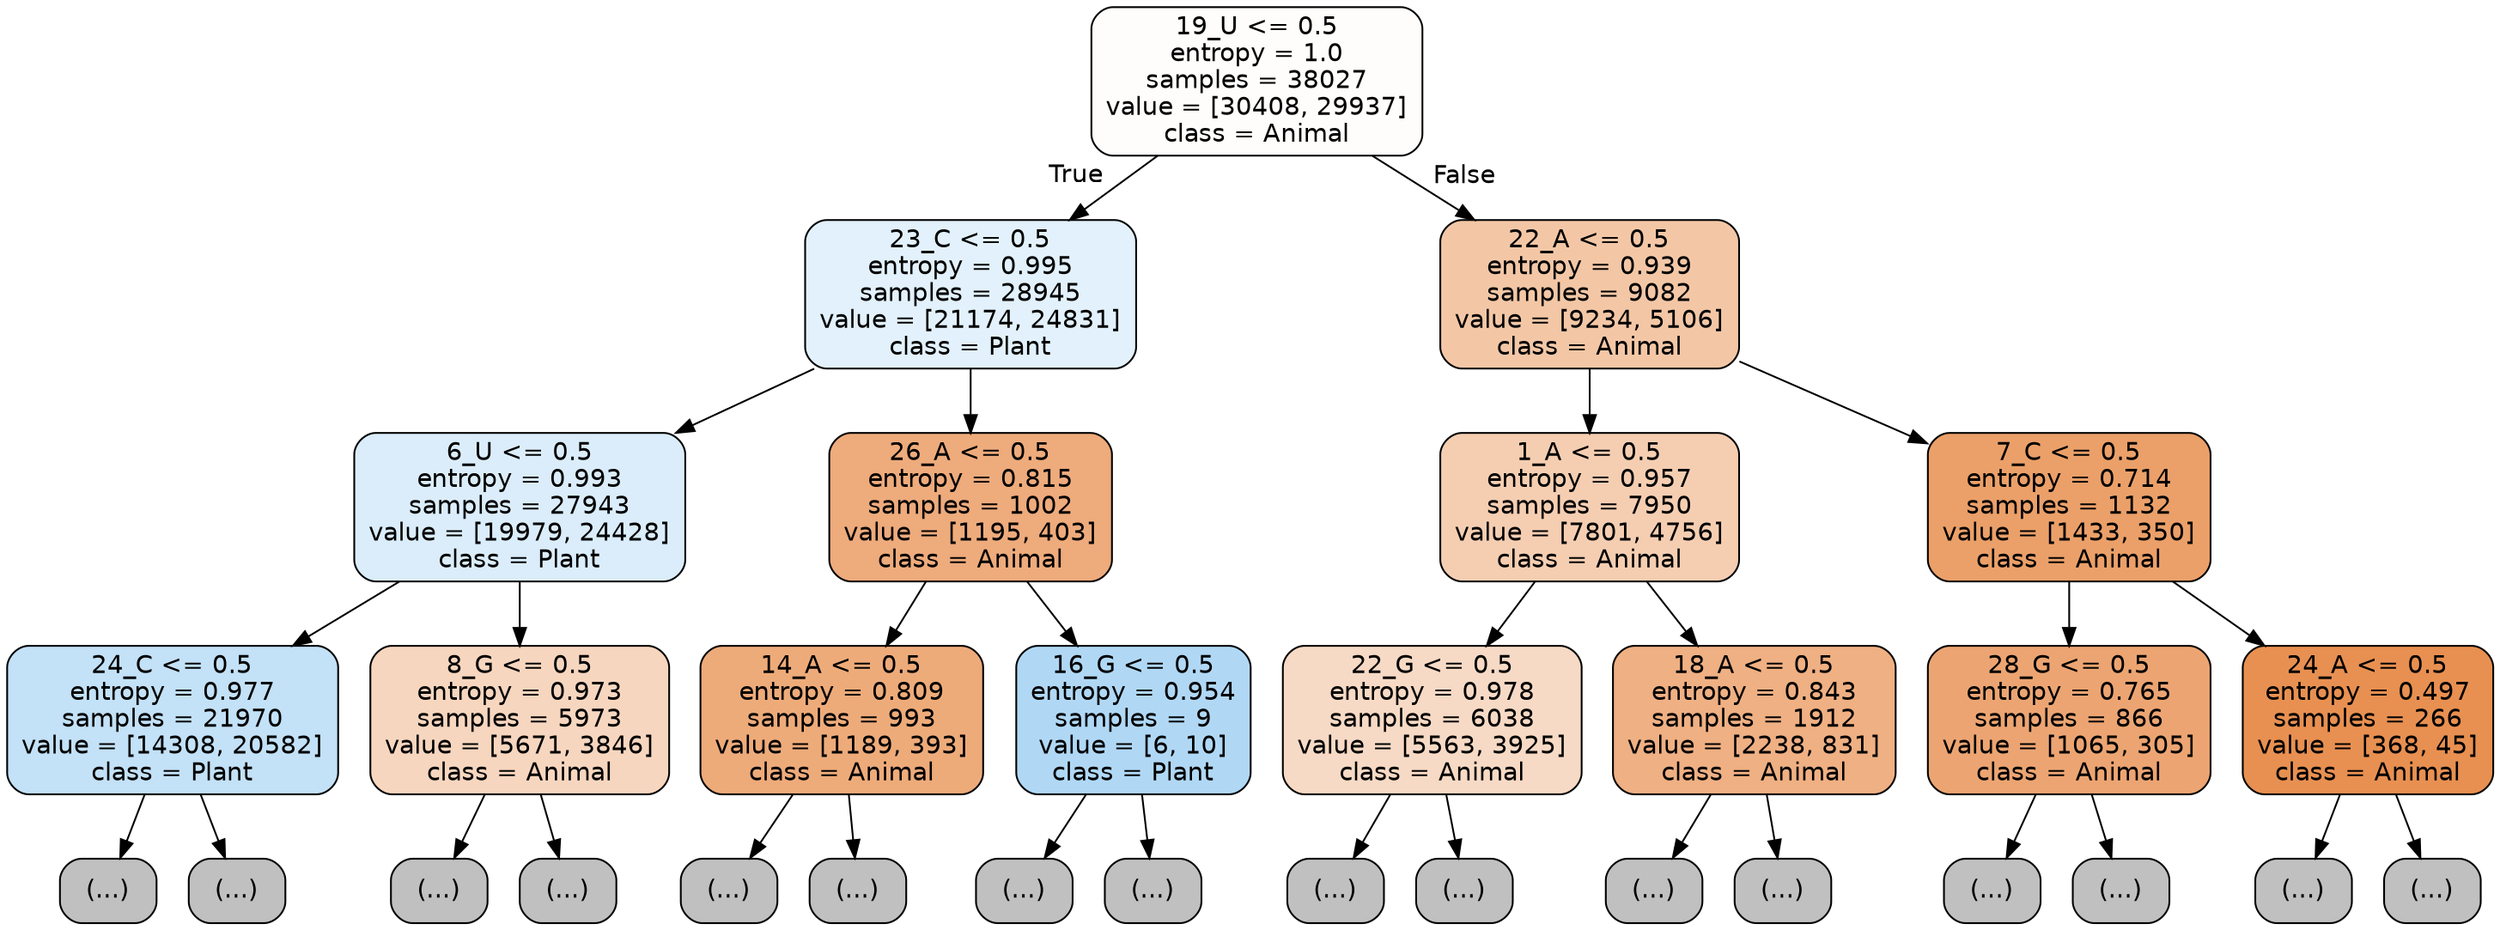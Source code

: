 digraph Tree {
node [shape=box, style="filled, rounded", color="black", fontname="helvetica"] ;
edge [fontname="helvetica"] ;
0 [label="19_U <= 0.5\nentropy = 1.0\nsamples = 38027\nvalue = [30408, 29937]\nclass = Animal", fillcolor="#fffdfc"] ;
1 [label="23_C <= 0.5\nentropy = 0.995\nsamples = 28945\nvalue = [21174, 24831]\nclass = Plant", fillcolor="#e2f1fb"] ;
0 -> 1 [labeldistance=2.5, labelangle=45, headlabel="True"] ;
2 [label="6_U <= 0.5\nentropy = 0.993\nsamples = 27943\nvalue = [19979, 24428]\nclass = Plant", fillcolor="#dbedfa"] ;
1 -> 2 ;
3 [label="24_C <= 0.5\nentropy = 0.977\nsamples = 21970\nvalue = [14308, 20582]\nclass = Plant", fillcolor="#c3e1f7"] ;
2 -> 3 ;
4 [label="(...)", fillcolor="#C0C0C0"] ;
3 -> 4 ;
8777 [label="(...)", fillcolor="#C0C0C0"] ;
3 -> 8777 ;
8926 [label="8_G <= 0.5\nentropy = 0.973\nsamples = 5973\nvalue = [5671, 3846]\nclass = Animal", fillcolor="#f7d6bf"] ;
2 -> 8926 ;
8927 [label="(...)", fillcolor="#C0C0C0"] ;
8926 -> 8927 ;
11366 [label="(...)", fillcolor="#C0C0C0"] ;
8926 -> 11366 ;
12221 [label="26_A <= 0.5\nentropy = 0.815\nsamples = 1002\nvalue = [1195, 403]\nclass = Animal", fillcolor="#eeab7c"] ;
1 -> 12221 ;
12222 [label="14_A <= 0.5\nentropy = 0.809\nsamples = 993\nvalue = [1189, 393]\nclass = Animal", fillcolor="#eeab7a"] ;
12221 -> 12222 ;
12223 [label="(...)", fillcolor="#C0C0C0"] ;
12222 -> 12223 ;
12584 [label="(...)", fillcolor="#C0C0C0"] ;
12222 -> 12584 ;
12737 [label="16_G <= 0.5\nentropy = 0.954\nsamples = 9\nvalue = [6, 10]\nclass = Plant", fillcolor="#b0d8f5"] ;
12221 -> 12737 ;
12738 [label="(...)", fillcolor="#C0C0C0"] ;
12737 -> 12738 ;
12743 [label="(...)", fillcolor="#C0C0C0"] ;
12737 -> 12743 ;
12744 [label="22_A <= 0.5\nentropy = 0.939\nsamples = 9082\nvalue = [9234, 5106]\nclass = Animal", fillcolor="#f3c7a6"] ;
0 -> 12744 [labeldistance=2.5, labelangle=-45, headlabel="False"] ;
12745 [label="1_A <= 0.5\nentropy = 0.957\nsamples = 7950\nvalue = [7801, 4756]\nclass = Animal", fillcolor="#f5ceb2"] ;
12744 -> 12745 ;
12746 [label="22_G <= 0.5\nentropy = 0.978\nsamples = 6038\nvalue = [5563, 3925]\nclass = Animal", fillcolor="#f7dac5"] ;
12745 -> 12746 ;
12747 [label="(...)", fillcolor="#C0C0C0"] ;
12746 -> 12747 ;
15320 [label="(...)", fillcolor="#C0C0C0"] ;
12746 -> 15320 ;
15703 [label="18_A <= 0.5\nentropy = 0.843\nsamples = 1912\nvalue = [2238, 831]\nclass = Animal", fillcolor="#efb083"] ;
12745 -> 15703 ;
15704 [label="(...)", fillcolor="#C0C0C0"] ;
15703 -> 15704 ;
16449 [label="(...)", fillcolor="#C0C0C0"] ;
15703 -> 16449 ;
16656 [label="7_C <= 0.5\nentropy = 0.714\nsamples = 1132\nvalue = [1433, 350]\nclass = Animal", fillcolor="#eba069"] ;
12744 -> 16656 ;
16657 [label="28_G <= 0.5\nentropy = 0.765\nsamples = 866\nvalue = [1065, 305]\nclass = Animal", fillcolor="#eca572"] ;
16656 -> 16657 ;
16658 [label="(...)", fillcolor="#C0C0C0"] ;
16657 -> 16658 ;
17091 [label="(...)", fillcolor="#C0C0C0"] ;
16657 -> 17091 ;
17092 [label="24_A <= 0.5\nentropy = 0.497\nsamples = 266\nvalue = [368, 45]\nclass = Animal", fillcolor="#e89051"] ;
16656 -> 17092 ;
17093 [label="(...)", fillcolor="#C0C0C0"] ;
17092 -> 17093 ;
17188 [label="(...)", fillcolor="#C0C0C0"] ;
17092 -> 17188 ;
}